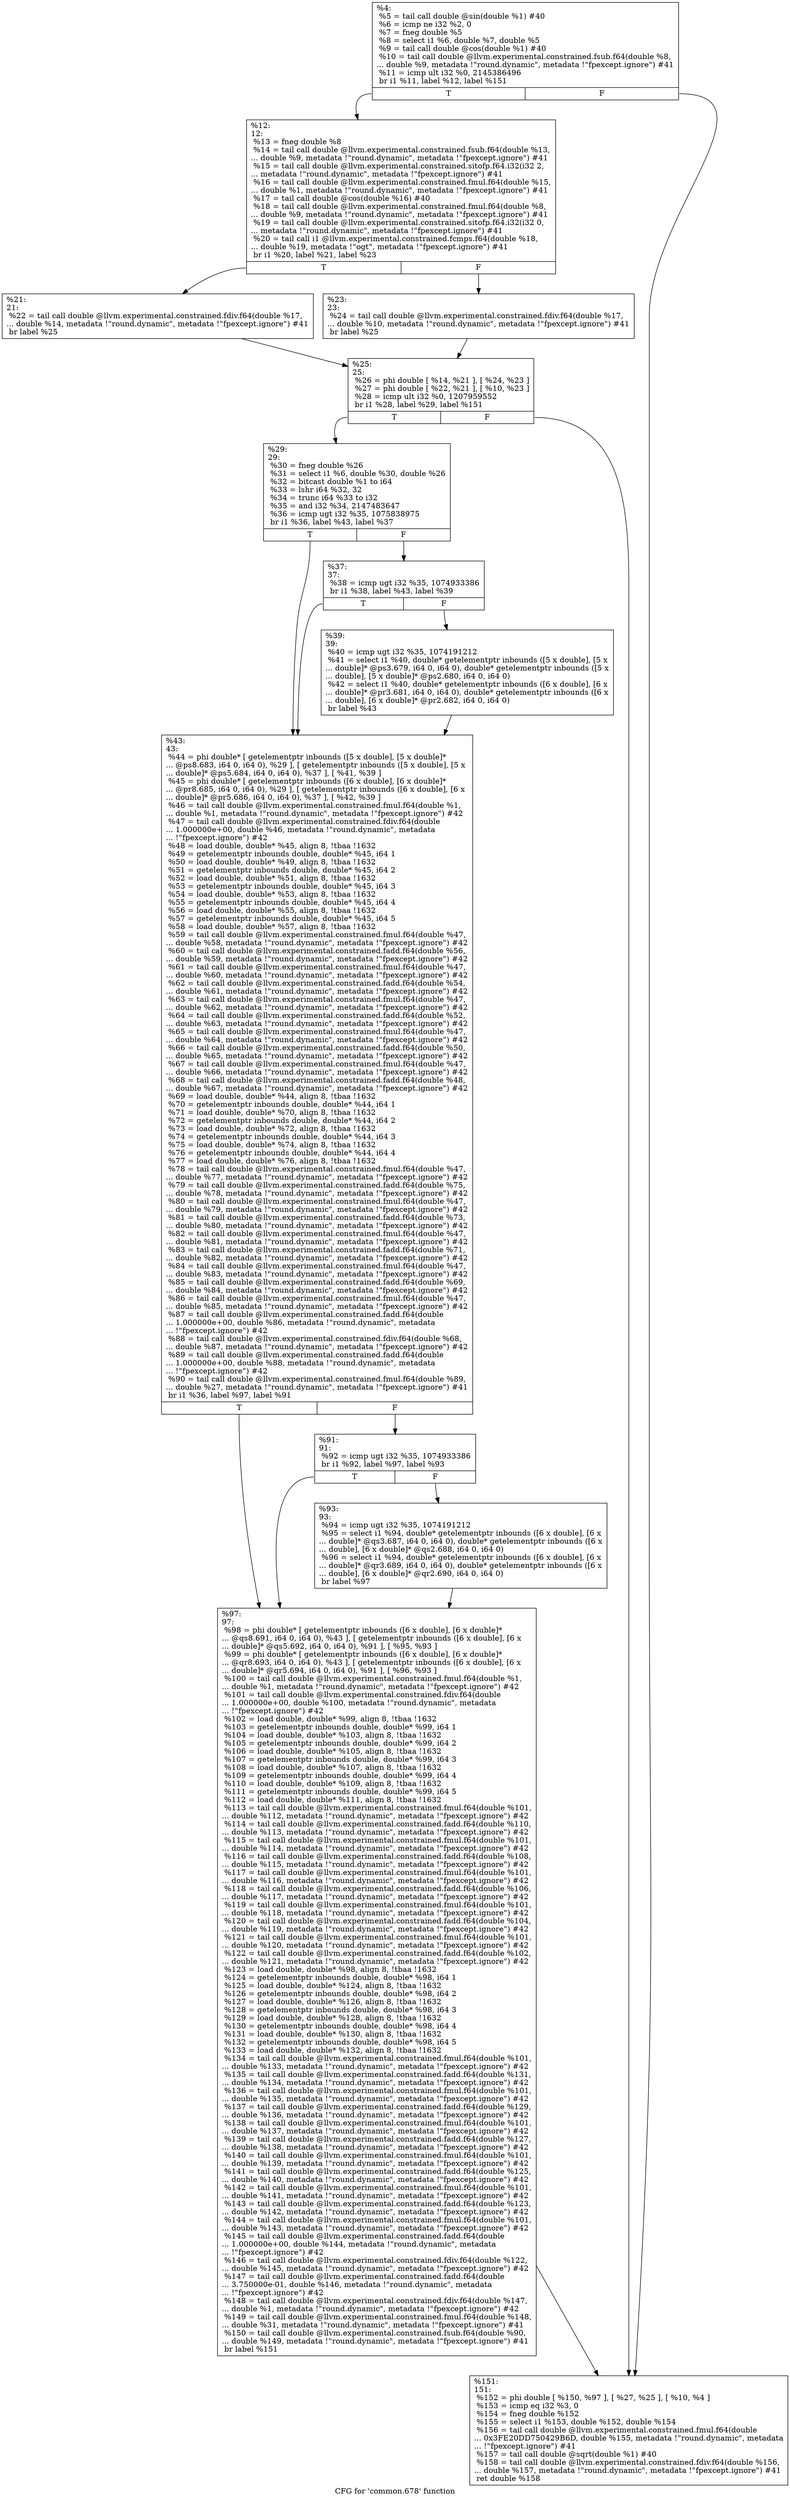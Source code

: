 digraph "CFG for 'common.678' function" {
	label="CFG for 'common.678' function";

	Node0x1bc5870 [shape=record,label="{%4:\l  %5 = tail call double @sin(double %1) #40\l  %6 = icmp ne i32 %2, 0\l  %7 = fneg double %5\l  %8 = select i1 %6, double %7, double %5\l  %9 = tail call double @cos(double %1) #40\l  %10 = tail call double @llvm.experimental.constrained.fsub.f64(double %8,\l... double %9, metadata !\"round.dynamic\", metadata !\"fpexcept.ignore\") #41\l  %11 = icmp ult i32 %0, 2145386496\l  br i1 %11, label %12, label %151\l|{<s0>T|<s1>F}}"];
	Node0x1bc5870:s0 -> Node0x1bc7c50;
	Node0x1bc5870:s1 -> Node0x1bc7fc0;
	Node0x1bc7c50 [shape=record,label="{%12:\l12:                                               \l  %13 = fneg double %8\l  %14 = tail call double @llvm.experimental.constrained.fsub.f64(double %13,\l... double %9, metadata !\"round.dynamic\", metadata !\"fpexcept.ignore\") #41\l  %15 = tail call double @llvm.experimental.constrained.sitofp.f64.i32(i32 2,\l... metadata !\"round.dynamic\", metadata !\"fpexcept.ignore\") #41\l  %16 = tail call double @llvm.experimental.constrained.fmul.f64(double %15,\l... double %1, metadata !\"round.dynamic\", metadata !\"fpexcept.ignore\") #41\l  %17 = tail call double @cos(double %16) #40\l  %18 = tail call double @llvm.experimental.constrained.fmul.f64(double %8,\l... double %9, metadata !\"round.dynamic\", metadata !\"fpexcept.ignore\") #41\l  %19 = tail call double @llvm.experimental.constrained.sitofp.f64.i32(i32 0,\l... metadata !\"round.dynamic\", metadata !\"fpexcept.ignore\") #41\l  %20 = tail call i1 @llvm.experimental.constrained.fcmps.f64(double %18,\l... double %19, metadata !\"ogt\", metadata !\"fpexcept.ignore\") #41\l  br i1 %20, label %21, label %23\l|{<s0>T|<s1>F}}"];
	Node0x1bc7c50:s0 -> Node0x1bc7ca0;
	Node0x1bc7c50:s1 -> Node0x1bc7cf0;
	Node0x1bc7ca0 [shape=record,label="{%21:\l21:                                               \l  %22 = tail call double @llvm.experimental.constrained.fdiv.f64(double %17,\l... double %14, metadata !\"round.dynamic\", metadata !\"fpexcept.ignore\") #41\l  br label %25\l}"];
	Node0x1bc7ca0 -> Node0x1bc7d40;
	Node0x1bc7cf0 [shape=record,label="{%23:\l23:                                               \l  %24 = tail call double @llvm.experimental.constrained.fdiv.f64(double %17,\l... double %10, metadata !\"round.dynamic\", metadata !\"fpexcept.ignore\") #41\l  br label %25\l}"];
	Node0x1bc7cf0 -> Node0x1bc7d40;
	Node0x1bc7d40 [shape=record,label="{%25:\l25:                                               \l  %26 = phi double [ %14, %21 ], [ %24, %23 ]\l  %27 = phi double [ %22, %21 ], [ %10, %23 ]\l  %28 = icmp ult i32 %0, 1207959552\l  br i1 %28, label %29, label %151\l|{<s0>T|<s1>F}}"];
	Node0x1bc7d40:s0 -> Node0x1bc7d90;
	Node0x1bc7d40:s1 -> Node0x1bc7fc0;
	Node0x1bc7d90 [shape=record,label="{%29:\l29:                                               \l  %30 = fneg double %26\l  %31 = select i1 %6, double %30, double %26\l  %32 = bitcast double %1 to i64\l  %33 = lshr i64 %32, 32\l  %34 = trunc i64 %33 to i32\l  %35 = and i32 %34, 2147483647\l  %36 = icmp ugt i32 %35, 1075838975\l  br i1 %36, label %43, label %37\l|{<s0>T|<s1>F}}"];
	Node0x1bc7d90:s0 -> Node0x1bc7e80;
	Node0x1bc7d90:s1 -> Node0x1bc7de0;
	Node0x1bc7de0 [shape=record,label="{%37:\l37:                                               \l  %38 = icmp ugt i32 %35, 1074933386\l  br i1 %38, label %43, label %39\l|{<s0>T|<s1>F}}"];
	Node0x1bc7de0:s0 -> Node0x1bc7e80;
	Node0x1bc7de0:s1 -> Node0x1bc7e30;
	Node0x1bc7e30 [shape=record,label="{%39:\l39:                                               \l  %40 = icmp ugt i32 %35, 1074191212\l  %41 = select i1 %40, double* getelementptr inbounds ([5 x double], [5 x\l... double]* @ps3.679, i64 0, i64 0), double* getelementptr inbounds ([5 x\l... double], [5 x double]* @ps2.680, i64 0, i64 0)\l  %42 = select i1 %40, double* getelementptr inbounds ([6 x double], [6 x\l... double]* @pr3.681, i64 0, i64 0), double* getelementptr inbounds ([6 x\l... double], [6 x double]* @pr2.682, i64 0, i64 0)\l  br label %43\l}"];
	Node0x1bc7e30 -> Node0x1bc7e80;
	Node0x1bc7e80 [shape=record,label="{%43:\l43:                                               \l  %44 = phi double* [ getelementptr inbounds ([5 x double], [5 x double]*\l... @ps8.683, i64 0, i64 0), %29 ], [ getelementptr inbounds ([5 x double], [5 x\l... double]* @ps5.684, i64 0, i64 0), %37 ], [ %41, %39 ]\l  %45 = phi double* [ getelementptr inbounds ([6 x double], [6 x double]*\l... @pr8.685, i64 0, i64 0), %29 ], [ getelementptr inbounds ([6 x double], [6 x\l... double]* @pr5.686, i64 0, i64 0), %37 ], [ %42, %39 ]\l  %46 = tail call double @llvm.experimental.constrained.fmul.f64(double %1,\l... double %1, metadata !\"round.dynamic\", metadata !\"fpexcept.ignore\") #42\l  %47 = tail call double @llvm.experimental.constrained.fdiv.f64(double\l... 1.000000e+00, double %46, metadata !\"round.dynamic\", metadata\l... !\"fpexcept.ignore\") #42\l  %48 = load double, double* %45, align 8, !tbaa !1632\l  %49 = getelementptr inbounds double, double* %45, i64 1\l  %50 = load double, double* %49, align 8, !tbaa !1632\l  %51 = getelementptr inbounds double, double* %45, i64 2\l  %52 = load double, double* %51, align 8, !tbaa !1632\l  %53 = getelementptr inbounds double, double* %45, i64 3\l  %54 = load double, double* %53, align 8, !tbaa !1632\l  %55 = getelementptr inbounds double, double* %45, i64 4\l  %56 = load double, double* %55, align 8, !tbaa !1632\l  %57 = getelementptr inbounds double, double* %45, i64 5\l  %58 = load double, double* %57, align 8, !tbaa !1632\l  %59 = tail call double @llvm.experimental.constrained.fmul.f64(double %47,\l... double %58, metadata !\"round.dynamic\", metadata !\"fpexcept.ignore\") #42\l  %60 = tail call double @llvm.experimental.constrained.fadd.f64(double %56,\l... double %59, metadata !\"round.dynamic\", metadata !\"fpexcept.ignore\") #42\l  %61 = tail call double @llvm.experimental.constrained.fmul.f64(double %47,\l... double %60, metadata !\"round.dynamic\", metadata !\"fpexcept.ignore\") #42\l  %62 = tail call double @llvm.experimental.constrained.fadd.f64(double %54,\l... double %61, metadata !\"round.dynamic\", metadata !\"fpexcept.ignore\") #42\l  %63 = tail call double @llvm.experimental.constrained.fmul.f64(double %47,\l... double %62, metadata !\"round.dynamic\", metadata !\"fpexcept.ignore\") #42\l  %64 = tail call double @llvm.experimental.constrained.fadd.f64(double %52,\l... double %63, metadata !\"round.dynamic\", metadata !\"fpexcept.ignore\") #42\l  %65 = tail call double @llvm.experimental.constrained.fmul.f64(double %47,\l... double %64, metadata !\"round.dynamic\", metadata !\"fpexcept.ignore\") #42\l  %66 = tail call double @llvm.experimental.constrained.fadd.f64(double %50,\l... double %65, metadata !\"round.dynamic\", metadata !\"fpexcept.ignore\") #42\l  %67 = tail call double @llvm.experimental.constrained.fmul.f64(double %47,\l... double %66, metadata !\"round.dynamic\", metadata !\"fpexcept.ignore\") #42\l  %68 = tail call double @llvm.experimental.constrained.fadd.f64(double %48,\l... double %67, metadata !\"round.dynamic\", metadata !\"fpexcept.ignore\") #42\l  %69 = load double, double* %44, align 8, !tbaa !1632\l  %70 = getelementptr inbounds double, double* %44, i64 1\l  %71 = load double, double* %70, align 8, !tbaa !1632\l  %72 = getelementptr inbounds double, double* %44, i64 2\l  %73 = load double, double* %72, align 8, !tbaa !1632\l  %74 = getelementptr inbounds double, double* %44, i64 3\l  %75 = load double, double* %74, align 8, !tbaa !1632\l  %76 = getelementptr inbounds double, double* %44, i64 4\l  %77 = load double, double* %76, align 8, !tbaa !1632\l  %78 = tail call double @llvm.experimental.constrained.fmul.f64(double %47,\l... double %77, metadata !\"round.dynamic\", metadata !\"fpexcept.ignore\") #42\l  %79 = tail call double @llvm.experimental.constrained.fadd.f64(double %75,\l... double %78, metadata !\"round.dynamic\", metadata !\"fpexcept.ignore\") #42\l  %80 = tail call double @llvm.experimental.constrained.fmul.f64(double %47,\l... double %79, metadata !\"round.dynamic\", metadata !\"fpexcept.ignore\") #42\l  %81 = tail call double @llvm.experimental.constrained.fadd.f64(double %73,\l... double %80, metadata !\"round.dynamic\", metadata !\"fpexcept.ignore\") #42\l  %82 = tail call double @llvm.experimental.constrained.fmul.f64(double %47,\l... double %81, metadata !\"round.dynamic\", metadata !\"fpexcept.ignore\") #42\l  %83 = tail call double @llvm.experimental.constrained.fadd.f64(double %71,\l... double %82, metadata !\"round.dynamic\", metadata !\"fpexcept.ignore\") #42\l  %84 = tail call double @llvm.experimental.constrained.fmul.f64(double %47,\l... double %83, metadata !\"round.dynamic\", metadata !\"fpexcept.ignore\") #42\l  %85 = tail call double @llvm.experimental.constrained.fadd.f64(double %69,\l... double %84, metadata !\"round.dynamic\", metadata !\"fpexcept.ignore\") #42\l  %86 = tail call double @llvm.experimental.constrained.fmul.f64(double %47,\l... double %85, metadata !\"round.dynamic\", metadata !\"fpexcept.ignore\") #42\l  %87 = tail call double @llvm.experimental.constrained.fadd.f64(double\l... 1.000000e+00, double %86, metadata !\"round.dynamic\", metadata\l... !\"fpexcept.ignore\") #42\l  %88 = tail call double @llvm.experimental.constrained.fdiv.f64(double %68,\l... double %87, metadata !\"round.dynamic\", metadata !\"fpexcept.ignore\") #42\l  %89 = tail call double @llvm.experimental.constrained.fadd.f64(double\l... 1.000000e+00, double %88, metadata !\"round.dynamic\", metadata\l... !\"fpexcept.ignore\") #42\l  %90 = tail call double @llvm.experimental.constrained.fmul.f64(double %89,\l... double %27, metadata !\"round.dynamic\", metadata !\"fpexcept.ignore\") #41\l  br i1 %36, label %97, label %91\l|{<s0>T|<s1>F}}"];
	Node0x1bc7e80:s0 -> Node0x1bc7f70;
	Node0x1bc7e80:s1 -> Node0x1bc7ed0;
	Node0x1bc7ed0 [shape=record,label="{%91:\l91:                                               \l  %92 = icmp ugt i32 %35, 1074933386\l  br i1 %92, label %97, label %93\l|{<s0>T|<s1>F}}"];
	Node0x1bc7ed0:s0 -> Node0x1bc7f70;
	Node0x1bc7ed0:s1 -> Node0x1bc7f20;
	Node0x1bc7f20 [shape=record,label="{%93:\l93:                                               \l  %94 = icmp ugt i32 %35, 1074191212\l  %95 = select i1 %94, double* getelementptr inbounds ([6 x double], [6 x\l... double]* @qs3.687, i64 0, i64 0), double* getelementptr inbounds ([6 x\l... double], [6 x double]* @qs2.688, i64 0, i64 0)\l  %96 = select i1 %94, double* getelementptr inbounds ([6 x double], [6 x\l... double]* @qr3.689, i64 0, i64 0), double* getelementptr inbounds ([6 x\l... double], [6 x double]* @qr2.690, i64 0, i64 0)\l  br label %97\l}"];
	Node0x1bc7f20 -> Node0x1bc7f70;
	Node0x1bc7f70 [shape=record,label="{%97:\l97:                                               \l  %98 = phi double* [ getelementptr inbounds ([6 x double], [6 x double]*\l... @qs8.691, i64 0, i64 0), %43 ], [ getelementptr inbounds ([6 x double], [6 x\l... double]* @qs5.692, i64 0, i64 0), %91 ], [ %95, %93 ]\l  %99 = phi double* [ getelementptr inbounds ([6 x double], [6 x double]*\l... @qr8.693, i64 0, i64 0), %43 ], [ getelementptr inbounds ([6 x double], [6 x\l... double]* @qr5.694, i64 0, i64 0), %91 ], [ %96, %93 ]\l  %100 = tail call double @llvm.experimental.constrained.fmul.f64(double %1,\l... double %1, metadata !\"round.dynamic\", metadata !\"fpexcept.ignore\") #42\l  %101 = tail call double @llvm.experimental.constrained.fdiv.f64(double\l... 1.000000e+00, double %100, metadata !\"round.dynamic\", metadata\l... !\"fpexcept.ignore\") #42\l  %102 = load double, double* %99, align 8, !tbaa !1632\l  %103 = getelementptr inbounds double, double* %99, i64 1\l  %104 = load double, double* %103, align 8, !tbaa !1632\l  %105 = getelementptr inbounds double, double* %99, i64 2\l  %106 = load double, double* %105, align 8, !tbaa !1632\l  %107 = getelementptr inbounds double, double* %99, i64 3\l  %108 = load double, double* %107, align 8, !tbaa !1632\l  %109 = getelementptr inbounds double, double* %99, i64 4\l  %110 = load double, double* %109, align 8, !tbaa !1632\l  %111 = getelementptr inbounds double, double* %99, i64 5\l  %112 = load double, double* %111, align 8, !tbaa !1632\l  %113 = tail call double @llvm.experimental.constrained.fmul.f64(double %101,\l... double %112, metadata !\"round.dynamic\", metadata !\"fpexcept.ignore\") #42\l  %114 = tail call double @llvm.experimental.constrained.fadd.f64(double %110,\l... double %113, metadata !\"round.dynamic\", metadata !\"fpexcept.ignore\") #42\l  %115 = tail call double @llvm.experimental.constrained.fmul.f64(double %101,\l... double %114, metadata !\"round.dynamic\", metadata !\"fpexcept.ignore\") #42\l  %116 = tail call double @llvm.experimental.constrained.fadd.f64(double %108,\l... double %115, metadata !\"round.dynamic\", metadata !\"fpexcept.ignore\") #42\l  %117 = tail call double @llvm.experimental.constrained.fmul.f64(double %101,\l... double %116, metadata !\"round.dynamic\", metadata !\"fpexcept.ignore\") #42\l  %118 = tail call double @llvm.experimental.constrained.fadd.f64(double %106,\l... double %117, metadata !\"round.dynamic\", metadata !\"fpexcept.ignore\") #42\l  %119 = tail call double @llvm.experimental.constrained.fmul.f64(double %101,\l... double %118, metadata !\"round.dynamic\", metadata !\"fpexcept.ignore\") #42\l  %120 = tail call double @llvm.experimental.constrained.fadd.f64(double %104,\l... double %119, metadata !\"round.dynamic\", metadata !\"fpexcept.ignore\") #42\l  %121 = tail call double @llvm.experimental.constrained.fmul.f64(double %101,\l... double %120, metadata !\"round.dynamic\", metadata !\"fpexcept.ignore\") #42\l  %122 = tail call double @llvm.experimental.constrained.fadd.f64(double %102,\l... double %121, metadata !\"round.dynamic\", metadata !\"fpexcept.ignore\") #42\l  %123 = load double, double* %98, align 8, !tbaa !1632\l  %124 = getelementptr inbounds double, double* %98, i64 1\l  %125 = load double, double* %124, align 8, !tbaa !1632\l  %126 = getelementptr inbounds double, double* %98, i64 2\l  %127 = load double, double* %126, align 8, !tbaa !1632\l  %128 = getelementptr inbounds double, double* %98, i64 3\l  %129 = load double, double* %128, align 8, !tbaa !1632\l  %130 = getelementptr inbounds double, double* %98, i64 4\l  %131 = load double, double* %130, align 8, !tbaa !1632\l  %132 = getelementptr inbounds double, double* %98, i64 5\l  %133 = load double, double* %132, align 8, !tbaa !1632\l  %134 = tail call double @llvm.experimental.constrained.fmul.f64(double %101,\l... double %133, metadata !\"round.dynamic\", metadata !\"fpexcept.ignore\") #42\l  %135 = tail call double @llvm.experimental.constrained.fadd.f64(double %131,\l... double %134, metadata !\"round.dynamic\", metadata !\"fpexcept.ignore\") #42\l  %136 = tail call double @llvm.experimental.constrained.fmul.f64(double %101,\l... double %135, metadata !\"round.dynamic\", metadata !\"fpexcept.ignore\") #42\l  %137 = tail call double @llvm.experimental.constrained.fadd.f64(double %129,\l... double %136, metadata !\"round.dynamic\", metadata !\"fpexcept.ignore\") #42\l  %138 = tail call double @llvm.experimental.constrained.fmul.f64(double %101,\l... double %137, metadata !\"round.dynamic\", metadata !\"fpexcept.ignore\") #42\l  %139 = tail call double @llvm.experimental.constrained.fadd.f64(double %127,\l... double %138, metadata !\"round.dynamic\", metadata !\"fpexcept.ignore\") #42\l  %140 = tail call double @llvm.experimental.constrained.fmul.f64(double %101,\l... double %139, metadata !\"round.dynamic\", metadata !\"fpexcept.ignore\") #42\l  %141 = tail call double @llvm.experimental.constrained.fadd.f64(double %125,\l... double %140, metadata !\"round.dynamic\", metadata !\"fpexcept.ignore\") #42\l  %142 = tail call double @llvm.experimental.constrained.fmul.f64(double %101,\l... double %141, metadata !\"round.dynamic\", metadata !\"fpexcept.ignore\") #42\l  %143 = tail call double @llvm.experimental.constrained.fadd.f64(double %123,\l... double %142, metadata !\"round.dynamic\", metadata !\"fpexcept.ignore\") #42\l  %144 = tail call double @llvm.experimental.constrained.fmul.f64(double %101,\l... double %143, metadata !\"round.dynamic\", metadata !\"fpexcept.ignore\") #42\l  %145 = tail call double @llvm.experimental.constrained.fadd.f64(double\l... 1.000000e+00, double %144, metadata !\"round.dynamic\", metadata\l... !\"fpexcept.ignore\") #42\l  %146 = tail call double @llvm.experimental.constrained.fdiv.f64(double %122,\l... double %145, metadata !\"round.dynamic\", metadata !\"fpexcept.ignore\") #42\l  %147 = tail call double @llvm.experimental.constrained.fadd.f64(double\l... 3.750000e-01, double %146, metadata !\"round.dynamic\", metadata\l... !\"fpexcept.ignore\") #42\l  %148 = tail call double @llvm.experimental.constrained.fdiv.f64(double %147,\l... double %1, metadata !\"round.dynamic\", metadata !\"fpexcept.ignore\") #42\l  %149 = tail call double @llvm.experimental.constrained.fmul.f64(double %148,\l... double %31, metadata !\"round.dynamic\", metadata !\"fpexcept.ignore\") #41\l  %150 = tail call double @llvm.experimental.constrained.fsub.f64(double %90,\l... double %149, metadata !\"round.dynamic\", metadata !\"fpexcept.ignore\") #41\l  br label %151\l}"];
	Node0x1bc7f70 -> Node0x1bc7fc0;
	Node0x1bc7fc0 [shape=record,label="{%151:\l151:                                              \l  %152 = phi double [ %150, %97 ], [ %27, %25 ], [ %10, %4 ]\l  %153 = icmp eq i32 %3, 0\l  %154 = fneg double %152\l  %155 = select i1 %153, double %152, double %154\l  %156 = tail call double @llvm.experimental.constrained.fmul.f64(double\l... 0x3FE20DD750429B6D, double %155, metadata !\"round.dynamic\", metadata\l... !\"fpexcept.ignore\") #41\l  %157 = tail call double @sqrt(double %1) #40\l  %158 = tail call double @llvm.experimental.constrained.fdiv.f64(double %156,\l... double %157, metadata !\"round.dynamic\", metadata !\"fpexcept.ignore\") #41\l  ret double %158\l}"];
}
